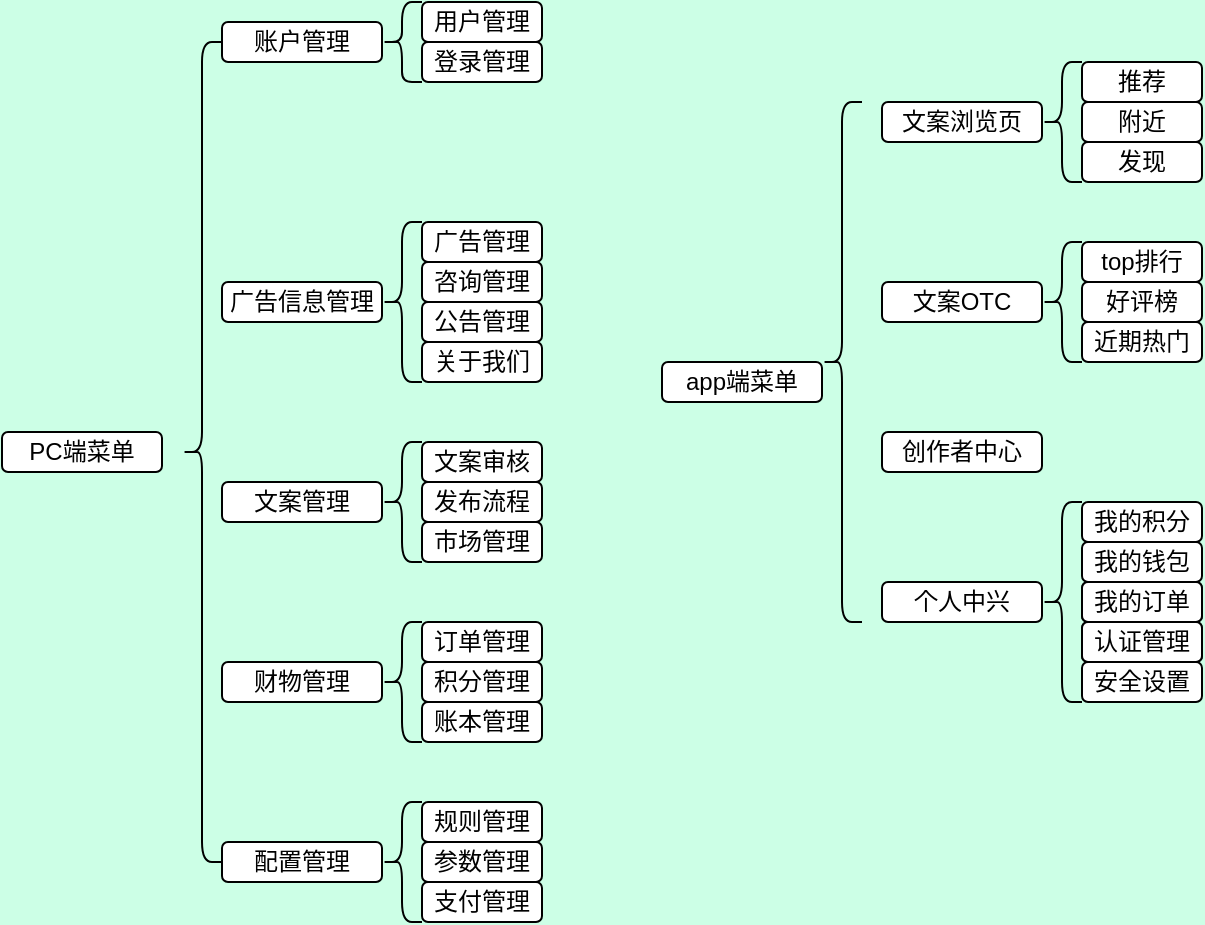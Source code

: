 <mxfile version="14.5.1" type="github">
  <diagram id="fWX_8cYkUtqXECXLS7DV" name="Page-1">
    <mxGraphModel dx="1081" dy="613" grid="1" gridSize="10" guides="1" tooltips="1" connect="1" arrows="1" fold="1" page="1" pageScale="1" pageWidth="827" pageHeight="1169" background="#CCFFE6" math="0" shadow="0">
      <root>
        <mxCell id="0" />
        <mxCell id="1" parent="0" />
        <mxCell id="cBfhnLRSOeKmFsiNrUH2-1" value="PC端菜单" style="rounded=1;whiteSpace=wrap;html=1;" vertex="1" parent="1">
          <mxGeometry x="10" y="225" width="80" height="20" as="geometry" />
        </mxCell>
        <mxCell id="cBfhnLRSOeKmFsiNrUH2-2" value="账户管理" style="rounded=1;whiteSpace=wrap;html=1;" vertex="1" parent="1">
          <mxGeometry x="120" y="20" width="80" height="20" as="geometry" />
        </mxCell>
        <mxCell id="cBfhnLRSOeKmFsiNrUH2-3" value="广告信息管理" style="rounded=1;whiteSpace=wrap;html=1;" vertex="1" parent="1">
          <mxGeometry x="120" y="150" width="80" height="20" as="geometry" />
        </mxCell>
        <mxCell id="cBfhnLRSOeKmFsiNrUH2-4" value="文案管理" style="rounded=1;whiteSpace=wrap;html=1;" vertex="1" parent="1">
          <mxGeometry x="120" y="250" width="80" height="20" as="geometry" />
        </mxCell>
        <mxCell id="cBfhnLRSOeKmFsiNrUH2-5" value="财物管理" style="rounded=1;whiteSpace=wrap;html=1;" vertex="1" parent="1">
          <mxGeometry x="120" y="340" width="80" height="20" as="geometry" />
        </mxCell>
        <mxCell id="cBfhnLRSOeKmFsiNrUH2-6" value="配置管理" style="rounded=1;whiteSpace=wrap;html=1;" vertex="1" parent="1">
          <mxGeometry x="120" y="430" width="80" height="20" as="geometry" />
        </mxCell>
        <mxCell id="cBfhnLRSOeKmFsiNrUH2-7" value="用户管理" style="rounded=1;whiteSpace=wrap;html=1;" vertex="1" parent="1">
          <mxGeometry x="220" y="10" width="60" height="20" as="geometry" />
        </mxCell>
        <mxCell id="cBfhnLRSOeKmFsiNrUH2-9" value="登录管理" style="rounded=1;whiteSpace=wrap;html=1;" vertex="1" parent="1">
          <mxGeometry x="220" y="30" width="60" height="20" as="geometry" />
        </mxCell>
        <mxCell id="cBfhnLRSOeKmFsiNrUH2-10" value="广告管理" style="rounded=1;whiteSpace=wrap;html=1;" vertex="1" parent="1">
          <mxGeometry x="220" y="120" width="60" height="20" as="geometry" />
        </mxCell>
        <mxCell id="cBfhnLRSOeKmFsiNrUH2-11" value="咨询管理" style="rounded=1;whiteSpace=wrap;html=1;" vertex="1" parent="1">
          <mxGeometry x="220" y="140" width="60" height="20" as="geometry" />
        </mxCell>
        <mxCell id="cBfhnLRSOeKmFsiNrUH2-12" value="公告管理" style="rounded=1;whiteSpace=wrap;html=1;" vertex="1" parent="1">
          <mxGeometry x="220" y="160" width="60" height="20" as="geometry" />
        </mxCell>
        <mxCell id="cBfhnLRSOeKmFsiNrUH2-13" value="关于我们" style="rounded=1;whiteSpace=wrap;html=1;" vertex="1" parent="1">
          <mxGeometry x="220" y="180" width="60" height="20" as="geometry" />
        </mxCell>
        <mxCell id="cBfhnLRSOeKmFsiNrUH2-14" value="文案审核" style="rounded=1;whiteSpace=wrap;html=1;" vertex="1" parent="1">
          <mxGeometry x="220" y="230" width="60" height="20" as="geometry" />
        </mxCell>
        <mxCell id="cBfhnLRSOeKmFsiNrUH2-15" value="发布流程" style="rounded=1;whiteSpace=wrap;html=1;" vertex="1" parent="1">
          <mxGeometry x="220" y="250" width="60" height="20" as="geometry" />
        </mxCell>
        <mxCell id="cBfhnLRSOeKmFsiNrUH2-16" value="市场管理" style="rounded=1;whiteSpace=wrap;html=1;" vertex="1" parent="1">
          <mxGeometry x="220" y="270" width="60" height="20" as="geometry" />
        </mxCell>
        <mxCell id="cBfhnLRSOeKmFsiNrUH2-17" value="订单管理" style="rounded=1;whiteSpace=wrap;html=1;" vertex="1" parent="1">
          <mxGeometry x="220" y="320" width="60" height="20" as="geometry" />
        </mxCell>
        <mxCell id="cBfhnLRSOeKmFsiNrUH2-18" value="积分管理" style="rounded=1;whiteSpace=wrap;html=1;" vertex="1" parent="1">
          <mxGeometry x="220" y="340" width="60" height="20" as="geometry" />
        </mxCell>
        <mxCell id="cBfhnLRSOeKmFsiNrUH2-19" value="账本管理" style="rounded=1;whiteSpace=wrap;html=1;" vertex="1" parent="1">
          <mxGeometry x="220" y="360" width="60" height="20" as="geometry" />
        </mxCell>
        <mxCell id="cBfhnLRSOeKmFsiNrUH2-20" value="规则管理" style="rounded=1;whiteSpace=wrap;html=1;" vertex="1" parent="1">
          <mxGeometry x="220" y="410" width="60" height="20" as="geometry" />
        </mxCell>
        <mxCell id="cBfhnLRSOeKmFsiNrUH2-21" value="参数管理" style="rounded=1;whiteSpace=wrap;html=1;" vertex="1" parent="1">
          <mxGeometry x="220" y="430" width="60" height="20" as="geometry" />
        </mxCell>
        <mxCell id="cBfhnLRSOeKmFsiNrUH2-22" value="支付管理" style="rounded=1;whiteSpace=wrap;html=1;" vertex="1" parent="1">
          <mxGeometry x="220" y="450" width="60" height="20" as="geometry" />
        </mxCell>
        <mxCell id="cBfhnLRSOeKmFsiNrUH2-25" value="" style="shape=curlyBracket;whiteSpace=wrap;html=1;rounded=1;" vertex="1" parent="1">
          <mxGeometry x="100" y="30" width="20" height="410" as="geometry" />
        </mxCell>
        <mxCell id="cBfhnLRSOeKmFsiNrUH2-26" value="" style="shape=curlyBracket;whiteSpace=wrap;html=1;rounded=1;" vertex="1" parent="1">
          <mxGeometry x="200" y="10" width="20" height="40" as="geometry" />
        </mxCell>
        <mxCell id="cBfhnLRSOeKmFsiNrUH2-27" value="" style="shape=curlyBracket;whiteSpace=wrap;html=1;rounded=1;" vertex="1" parent="1">
          <mxGeometry x="200" y="120" width="20" height="80" as="geometry" />
        </mxCell>
        <mxCell id="cBfhnLRSOeKmFsiNrUH2-28" value="" style="shape=curlyBracket;whiteSpace=wrap;html=1;rounded=1;" vertex="1" parent="1">
          <mxGeometry x="200" y="230" width="20" height="60" as="geometry" />
        </mxCell>
        <mxCell id="cBfhnLRSOeKmFsiNrUH2-29" value="" style="shape=curlyBracket;whiteSpace=wrap;html=1;rounded=1;" vertex="1" parent="1">
          <mxGeometry x="200" y="320" width="20" height="60" as="geometry" />
        </mxCell>
        <mxCell id="cBfhnLRSOeKmFsiNrUH2-30" value="" style="shape=curlyBracket;whiteSpace=wrap;html=1;rounded=1;" vertex="1" parent="1">
          <mxGeometry x="200" y="410" width="20" height="60" as="geometry" />
        </mxCell>
        <mxCell id="cBfhnLRSOeKmFsiNrUH2-31" value="app端菜单" style="rounded=1;whiteSpace=wrap;html=1;" vertex="1" parent="1">
          <mxGeometry x="340" y="190" width="80" height="20" as="geometry" />
        </mxCell>
        <mxCell id="cBfhnLRSOeKmFsiNrUH2-32" value="文案OTC" style="rounded=1;whiteSpace=wrap;html=1;" vertex="1" parent="1">
          <mxGeometry x="450" y="150" width="80" height="20" as="geometry" />
        </mxCell>
        <mxCell id="cBfhnLRSOeKmFsiNrUH2-33" value="个人中兴" style="rounded=1;whiteSpace=wrap;html=1;" vertex="1" parent="1">
          <mxGeometry x="450" y="300" width="80" height="20" as="geometry" />
        </mxCell>
        <mxCell id="cBfhnLRSOeKmFsiNrUH2-34" value="创作者中心" style="rounded=1;whiteSpace=wrap;html=1;" vertex="1" parent="1">
          <mxGeometry x="450" y="225" width="80" height="20" as="geometry" />
        </mxCell>
        <mxCell id="cBfhnLRSOeKmFsiNrUH2-35" value="文案浏览页" style="rounded=1;whiteSpace=wrap;html=1;" vertex="1" parent="1">
          <mxGeometry x="450" y="60" width="80" height="20" as="geometry" />
        </mxCell>
        <mxCell id="cBfhnLRSOeKmFsiNrUH2-37" value="" style="shape=curlyBracket;whiteSpace=wrap;html=1;rounded=1;" vertex="1" parent="1">
          <mxGeometry x="420" y="60" width="20" height="260" as="geometry" />
        </mxCell>
        <mxCell id="cBfhnLRSOeKmFsiNrUH2-38" value="推荐" style="rounded=1;whiteSpace=wrap;html=1;" vertex="1" parent="1">
          <mxGeometry x="550" y="40" width="60" height="20" as="geometry" />
        </mxCell>
        <mxCell id="cBfhnLRSOeKmFsiNrUH2-39" value="附近" style="rounded=1;whiteSpace=wrap;html=1;" vertex="1" parent="1">
          <mxGeometry x="550" y="60" width="60" height="20" as="geometry" />
        </mxCell>
        <mxCell id="cBfhnLRSOeKmFsiNrUH2-40" value="发现" style="rounded=1;whiteSpace=wrap;html=1;" vertex="1" parent="1">
          <mxGeometry x="550" y="80" width="60" height="20" as="geometry" />
        </mxCell>
        <mxCell id="cBfhnLRSOeKmFsiNrUH2-41" value="top排行" style="rounded=1;whiteSpace=wrap;html=1;" vertex="1" parent="1">
          <mxGeometry x="550" y="130" width="60" height="20" as="geometry" />
        </mxCell>
        <mxCell id="cBfhnLRSOeKmFsiNrUH2-42" value="好评榜" style="rounded=1;whiteSpace=wrap;html=1;" vertex="1" parent="1">
          <mxGeometry x="550" y="150" width="60" height="20" as="geometry" />
        </mxCell>
        <mxCell id="cBfhnLRSOeKmFsiNrUH2-43" value="近期热门" style="rounded=1;whiteSpace=wrap;html=1;" vertex="1" parent="1">
          <mxGeometry x="550" y="170" width="60" height="20" as="geometry" />
        </mxCell>
        <mxCell id="cBfhnLRSOeKmFsiNrUH2-45" value="认证管理" style="rounded=1;whiteSpace=wrap;html=1;" vertex="1" parent="1">
          <mxGeometry x="550" y="300" width="60" height="20" as="geometry" />
        </mxCell>
        <mxCell id="cBfhnLRSOeKmFsiNrUH2-46" value="我的钱包" style="rounded=1;whiteSpace=wrap;html=1;" vertex="1" parent="1">
          <mxGeometry x="550" y="280" width="60" height="20" as="geometry" />
        </mxCell>
        <mxCell id="cBfhnLRSOeKmFsiNrUH2-47" value="我的积分" style="rounded=1;whiteSpace=wrap;html=1;" vertex="1" parent="1">
          <mxGeometry x="550" y="260" width="60" height="20" as="geometry" />
        </mxCell>
        <mxCell id="cBfhnLRSOeKmFsiNrUH2-48" value="我的订单" style="rounded=1;whiteSpace=wrap;html=1;" vertex="1" parent="1">
          <mxGeometry x="550" y="300" width="60" height="20" as="geometry" />
        </mxCell>
        <mxCell id="cBfhnLRSOeKmFsiNrUH2-49" value="安全设置" style="rounded=1;whiteSpace=wrap;html=1;" vertex="1" parent="1">
          <mxGeometry x="550" y="320" width="60" height="20" as="geometry" />
        </mxCell>
        <mxCell id="cBfhnLRSOeKmFsiNrUH2-50" value="安全设置" style="rounded=1;whiteSpace=wrap;html=1;" vertex="1" parent="1">
          <mxGeometry x="550" y="340" width="60" height="20" as="geometry" />
        </mxCell>
        <mxCell id="cBfhnLRSOeKmFsiNrUH2-51" value="认证管理" style="rounded=1;whiteSpace=wrap;html=1;" vertex="1" parent="1">
          <mxGeometry x="550" y="320" width="60" height="20" as="geometry" />
        </mxCell>
        <mxCell id="cBfhnLRSOeKmFsiNrUH2-52" value="" style="shape=curlyBracket;whiteSpace=wrap;html=1;rounded=1;" vertex="1" parent="1">
          <mxGeometry x="530" y="40" width="20" height="60" as="geometry" />
        </mxCell>
        <mxCell id="cBfhnLRSOeKmFsiNrUH2-53" value="" style="shape=curlyBracket;whiteSpace=wrap;html=1;rounded=1;" vertex="1" parent="1">
          <mxGeometry x="530" y="130" width="20" height="60" as="geometry" />
        </mxCell>
        <mxCell id="cBfhnLRSOeKmFsiNrUH2-56" value="" style="shape=curlyBracket;whiteSpace=wrap;html=1;rounded=1;" vertex="1" parent="1">
          <mxGeometry x="530" y="260" width="20" height="100" as="geometry" />
        </mxCell>
      </root>
    </mxGraphModel>
  </diagram>
</mxfile>
